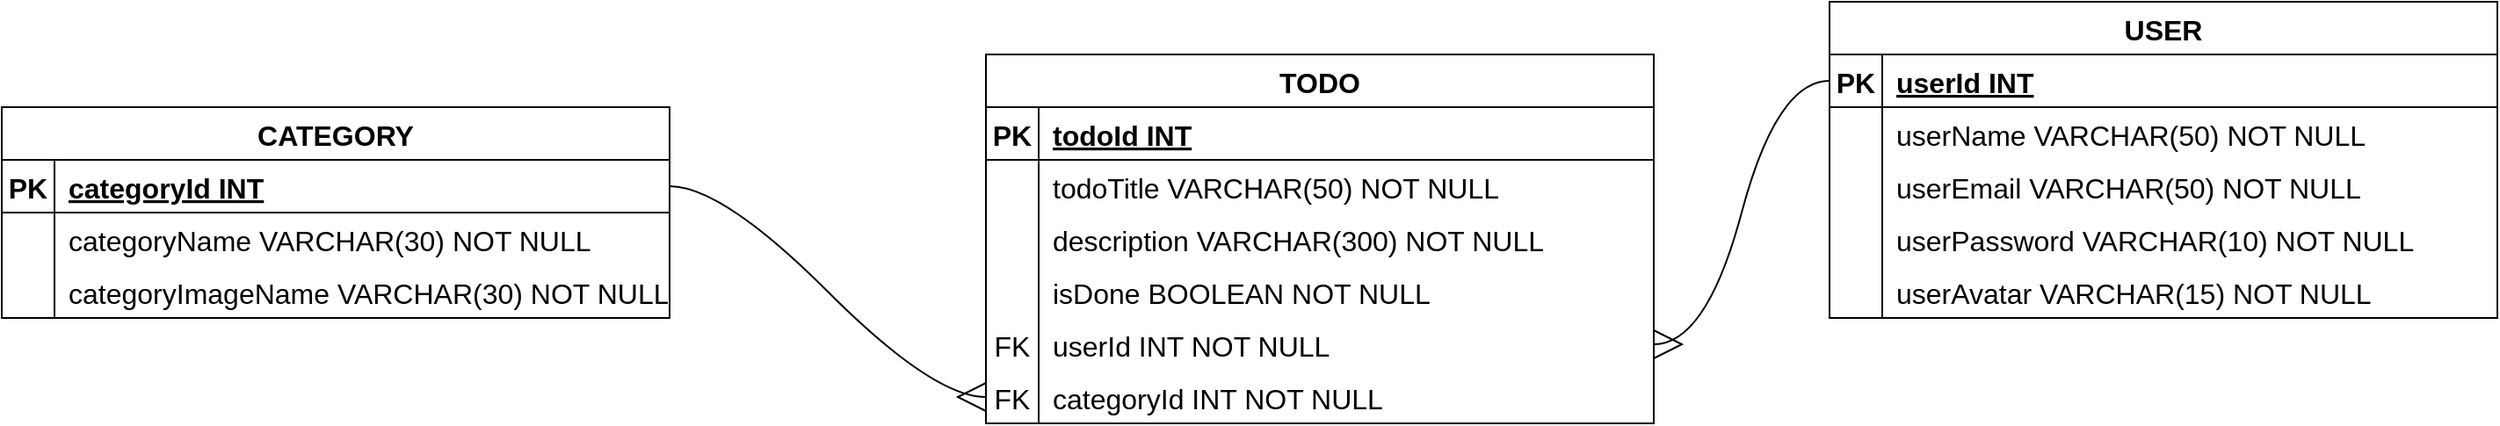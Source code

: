 <mxfile version="20.8.16" type="device"><diagram id="R2lEEEUBdFMjLlhIrx00" name="Page-1"><mxGraphModel dx="2094" dy="541" grid="1" gridSize="10" guides="1" tooltips="1" connect="1" arrows="1" fold="1" page="1" pageScale="1" pageWidth="850" pageHeight="1100" math="0" shadow="0" extFonts="Permanent Marker^https://fonts.googleapis.com/css?family=Permanent+Marker"><root><mxCell id="0"/><mxCell id="1" parent="0"/><mxCell id="GuSMgM7VLVBE2KxXZUzH-1" value="TODO" style="shape=table;startSize=30;container=1;collapsible=1;childLayout=tableLayout;fixedRows=1;rowLines=0;fontStyle=1;align=center;resizeLast=1;fontSize=16;" parent="1" vertex="1"><mxGeometry x="-80" y="280" width="380" height="210" as="geometry"/></mxCell><mxCell id="GuSMgM7VLVBE2KxXZUzH-2" value="" style="shape=tableRow;horizontal=0;startSize=0;swimlaneHead=0;swimlaneBody=0;fillColor=none;collapsible=0;dropTarget=0;points=[[0,0.5],[1,0.5]];portConstraint=eastwest;top=0;left=0;right=0;bottom=1;fontSize=16;" parent="GuSMgM7VLVBE2KxXZUzH-1" vertex="1"><mxGeometry y="30" width="380" height="30" as="geometry"/></mxCell><mxCell id="GuSMgM7VLVBE2KxXZUzH-3" value="PK" style="shape=partialRectangle;connectable=0;fillColor=none;top=0;left=0;bottom=0;right=0;fontStyle=1;overflow=hidden;fontSize=16;" parent="GuSMgM7VLVBE2KxXZUzH-2" vertex="1"><mxGeometry width="30" height="30" as="geometry"><mxRectangle width="30" height="30" as="alternateBounds"/></mxGeometry></mxCell><mxCell id="GuSMgM7VLVBE2KxXZUzH-4" value="todoId INT" style="shape=partialRectangle;connectable=0;fillColor=none;top=0;left=0;bottom=0;right=0;align=left;spacingLeft=6;fontStyle=5;overflow=hidden;fontSize=16;" parent="GuSMgM7VLVBE2KxXZUzH-2" vertex="1"><mxGeometry x="30" width="350" height="30" as="geometry"><mxRectangle width="350" height="30" as="alternateBounds"/></mxGeometry></mxCell><mxCell id="GuSMgM7VLVBE2KxXZUzH-5" value="" style="shape=tableRow;horizontal=0;startSize=0;swimlaneHead=0;swimlaneBody=0;fillColor=none;collapsible=0;dropTarget=0;points=[[0,0.5],[1,0.5]];portConstraint=eastwest;top=0;left=0;right=0;bottom=0;fontSize=16;" parent="GuSMgM7VLVBE2KxXZUzH-1" vertex="1"><mxGeometry y="60" width="380" height="30" as="geometry"/></mxCell><mxCell id="GuSMgM7VLVBE2KxXZUzH-6" value="" style="shape=partialRectangle;connectable=0;fillColor=none;top=0;left=0;bottom=0;right=0;editable=1;overflow=hidden;fontSize=16;" parent="GuSMgM7VLVBE2KxXZUzH-5" vertex="1"><mxGeometry width="30" height="30" as="geometry"><mxRectangle width="30" height="30" as="alternateBounds"/></mxGeometry></mxCell><mxCell id="GuSMgM7VLVBE2KxXZUzH-7" value="todoTitle VARCHAR(50) NOT NULL" style="shape=partialRectangle;connectable=0;fillColor=none;top=0;left=0;bottom=0;right=0;align=left;spacingLeft=6;overflow=hidden;fontSize=16;" parent="GuSMgM7VLVBE2KxXZUzH-5" vertex="1"><mxGeometry x="30" width="350" height="30" as="geometry"><mxRectangle width="350" height="30" as="alternateBounds"/></mxGeometry></mxCell><mxCell id="GuSMgM7VLVBE2KxXZUzH-63" value="" style="shape=tableRow;horizontal=0;startSize=0;swimlaneHead=0;swimlaneBody=0;fillColor=none;collapsible=0;dropTarget=0;points=[[0,0.5],[1,0.5]];portConstraint=eastwest;top=0;left=0;right=0;bottom=0;fontSize=16;" parent="GuSMgM7VLVBE2KxXZUzH-1" vertex="1"><mxGeometry y="90" width="380" height="30" as="geometry"/></mxCell><mxCell id="GuSMgM7VLVBE2KxXZUzH-64" value="" style="shape=partialRectangle;connectable=0;fillColor=none;top=0;left=0;bottom=0;right=0;editable=1;overflow=hidden;fontSize=16;" parent="GuSMgM7VLVBE2KxXZUzH-63" vertex="1"><mxGeometry width="30" height="30" as="geometry"><mxRectangle width="30" height="30" as="alternateBounds"/></mxGeometry></mxCell><mxCell id="GuSMgM7VLVBE2KxXZUzH-65" value="description VARCHAR(300) NOT NULL" style="shape=partialRectangle;connectable=0;fillColor=none;top=0;left=0;bottom=0;right=0;align=left;spacingLeft=6;overflow=hidden;fontSize=16;" parent="GuSMgM7VLVBE2KxXZUzH-63" vertex="1"><mxGeometry x="30" width="350" height="30" as="geometry"><mxRectangle width="350" height="30" as="alternateBounds"/></mxGeometry></mxCell><mxCell id="GuSMgM7VLVBE2KxXZUzH-95" value="" style="shape=tableRow;horizontal=0;startSize=0;swimlaneHead=0;swimlaneBody=0;fillColor=none;collapsible=0;dropTarget=0;points=[[0,0.5],[1,0.5]];portConstraint=eastwest;top=0;left=0;right=0;bottom=0;fontSize=16;" parent="GuSMgM7VLVBE2KxXZUzH-1" vertex="1"><mxGeometry y="120" width="380" height="30" as="geometry"/></mxCell><mxCell id="GuSMgM7VLVBE2KxXZUzH-96" value="" style="shape=partialRectangle;connectable=0;fillColor=none;top=0;left=0;bottom=0;right=0;editable=1;overflow=hidden;fontSize=16;" parent="GuSMgM7VLVBE2KxXZUzH-95" vertex="1"><mxGeometry width="30" height="30" as="geometry"><mxRectangle width="30" height="30" as="alternateBounds"/></mxGeometry></mxCell><mxCell id="GuSMgM7VLVBE2KxXZUzH-97" value="isDone BOOLEAN NOT NULL" style="shape=partialRectangle;connectable=0;fillColor=none;top=0;left=0;bottom=0;right=0;align=left;spacingLeft=6;overflow=hidden;fontSize=16;" parent="GuSMgM7VLVBE2KxXZUzH-95" vertex="1"><mxGeometry x="30" width="350" height="30" as="geometry"><mxRectangle width="350" height="30" as="alternateBounds"/></mxGeometry></mxCell><mxCell id="GuSMgM7VLVBE2KxXZUzH-82" value="" style="shape=tableRow;horizontal=0;startSize=0;swimlaneHead=0;swimlaneBody=0;fillColor=none;collapsible=0;dropTarget=0;points=[[0,0.5],[1,0.5]];portConstraint=eastwest;top=0;left=0;right=0;bottom=0;fontSize=16;" parent="GuSMgM7VLVBE2KxXZUzH-1" vertex="1"><mxGeometry y="150" width="380" height="30" as="geometry"/></mxCell><mxCell id="GuSMgM7VLVBE2KxXZUzH-83" value="FK" style="shape=partialRectangle;connectable=0;fillColor=none;top=0;left=0;bottom=0;right=0;editable=1;overflow=hidden;fontSize=16;" parent="GuSMgM7VLVBE2KxXZUzH-82" vertex="1"><mxGeometry width="30" height="30" as="geometry"><mxRectangle width="30" height="30" as="alternateBounds"/></mxGeometry></mxCell><mxCell id="GuSMgM7VLVBE2KxXZUzH-84" value="userId INT NOT NULL" style="shape=partialRectangle;connectable=0;fillColor=none;top=0;left=0;bottom=0;right=0;align=left;spacingLeft=6;overflow=hidden;fontSize=16;" parent="GuSMgM7VLVBE2KxXZUzH-82" vertex="1"><mxGeometry x="30" width="350" height="30" as="geometry"><mxRectangle width="350" height="30" as="alternateBounds"/></mxGeometry></mxCell><mxCell id="GuSMgM7VLVBE2KxXZUzH-66" value="" style="shape=tableRow;horizontal=0;startSize=0;swimlaneHead=0;swimlaneBody=0;fillColor=none;collapsible=0;dropTarget=0;points=[[0,0.5],[1,0.5]];portConstraint=eastwest;top=0;left=0;right=0;bottom=0;fontSize=16;" parent="GuSMgM7VLVBE2KxXZUzH-1" vertex="1"><mxGeometry y="180" width="380" height="30" as="geometry"/></mxCell><mxCell id="GuSMgM7VLVBE2KxXZUzH-67" value="FK" style="shape=partialRectangle;connectable=0;fillColor=none;top=0;left=0;bottom=0;right=0;editable=1;overflow=hidden;fontSize=16;" parent="GuSMgM7VLVBE2KxXZUzH-66" vertex="1"><mxGeometry width="30" height="30" as="geometry"><mxRectangle width="30" height="30" as="alternateBounds"/></mxGeometry></mxCell><mxCell id="GuSMgM7VLVBE2KxXZUzH-68" value="categoryId INT NOT NULL" style="shape=partialRectangle;connectable=0;fillColor=none;top=0;left=0;bottom=0;right=0;align=left;spacingLeft=6;overflow=hidden;fontSize=16;" parent="GuSMgM7VLVBE2KxXZUzH-66" vertex="1"><mxGeometry x="30" width="350" height="30" as="geometry"><mxRectangle width="350" height="30" as="alternateBounds"/></mxGeometry></mxCell><mxCell id="GuSMgM7VLVBE2KxXZUzH-17" value="" style="shape=partialRectangle;connectable=0;fillColor=none;top=0;left=0;bottom=0;right=0;editable=1;overflow=hidden;fontSize=16;" parent="1" vertex="1"><mxGeometry x="220" y="460" width="30" height="30" as="geometry"><mxRectangle width="30" height="30" as="alternateBounds"/></mxGeometry></mxCell><mxCell id="GuSMgM7VLVBE2KxXZUzH-18" value="USER" style="shape=table;startSize=30;container=1;collapsible=1;childLayout=tableLayout;fixedRows=1;rowLines=0;fontStyle=1;align=center;resizeLast=1;fontSize=16;" parent="1" vertex="1"><mxGeometry x="400" y="250" width="380" height="180" as="geometry"/></mxCell><mxCell id="GuSMgM7VLVBE2KxXZUzH-19" value="" style="shape=tableRow;horizontal=0;startSize=0;swimlaneHead=0;swimlaneBody=0;fillColor=none;collapsible=0;dropTarget=0;points=[[0,0.5],[1,0.5]];portConstraint=eastwest;top=0;left=0;right=0;bottom=1;fontSize=16;" parent="GuSMgM7VLVBE2KxXZUzH-18" vertex="1"><mxGeometry y="30" width="380" height="30" as="geometry"/></mxCell><mxCell id="GuSMgM7VLVBE2KxXZUzH-20" value="PK" style="shape=partialRectangle;connectable=0;fillColor=none;top=0;left=0;bottom=0;right=0;fontStyle=1;overflow=hidden;fontSize=16;" parent="GuSMgM7VLVBE2KxXZUzH-19" vertex="1"><mxGeometry width="30" height="30" as="geometry"><mxRectangle width="30" height="30" as="alternateBounds"/></mxGeometry></mxCell><mxCell id="GuSMgM7VLVBE2KxXZUzH-21" value="userId INT" style="shape=partialRectangle;connectable=0;fillColor=none;top=0;left=0;bottom=0;right=0;align=left;spacingLeft=6;fontStyle=5;overflow=hidden;fontSize=16;" parent="GuSMgM7VLVBE2KxXZUzH-19" vertex="1"><mxGeometry x="30" width="350" height="30" as="geometry"><mxRectangle width="350" height="30" as="alternateBounds"/></mxGeometry></mxCell><mxCell id="GuSMgM7VLVBE2KxXZUzH-22" value="" style="shape=tableRow;horizontal=0;startSize=0;swimlaneHead=0;swimlaneBody=0;fillColor=none;collapsible=0;dropTarget=0;points=[[0,0.5],[1,0.5]];portConstraint=eastwest;top=0;left=0;right=0;bottom=0;fontSize=16;" parent="GuSMgM7VLVBE2KxXZUzH-18" vertex="1"><mxGeometry y="60" width="380" height="30" as="geometry"/></mxCell><mxCell id="GuSMgM7VLVBE2KxXZUzH-23" value="" style="shape=partialRectangle;connectable=0;fillColor=none;top=0;left=0;bottom=0;right=0;editable=1;overflow=hidden;fontSize=16;" parent="GuSMgM7VLVBE2KxXZUzH-22" vertex="1"><mxGeometry width="30" height="30" as="geometry"><mxRectangle width="30" height="30" as="alternateBounds"/></mxGeometry></mxCell><mxCell id="GuSMgM7VLVBE2KxXZUzH-24" value="userName VARCHAR(50) NOT NULL" style="shape=partialRectangle;connectable=0;fillColor=none;top=0;left=0;bottom=0;right=0;align=left;spacingLeft=6;overflow=hidden;fontSize=16;" parent="GuSMgM7VLVBE2KxXZUzH-22" vertex="1"><mxGeometry x="30" width="350" height="30" as="geometry"><mxRectangle width="350" height="30" as="alternateBounds"/></mxGeometry></mxCell><mxCell id="GuSMgM7VLVBE2KxXZUzH-86" value="" style="shape=tableRow;horizontal=0;startSize=0;swimlaneHead=0;swimlaneBody=0;fillColor=none;collapsible=0;dropTarget=0;points=[[0,0.5],[1,0.5]];portConstraint=eastwest;top=0;left=0;right=0;bottom=0;fontSize=16;" parent="GuSMgM7VLVBE2KxXZUzH-18" vertex="1"><mxGeometry y="90" width="380" height="30" as="geometry"/></mxCell><mxCell id="GuSMgM7VLVBE2KxXZUzH-87" value="" style="shape=partialRectangle;connectable=0;fillColor=none;top=0;left=0;bottom=0;right=0;editable=1;overflow=hidden;fontSize=16;" parent="GuSMgM7VLVBE2KxXZUzH-86" vertex="1"><mxGeometry width="30" height="30" as="geometry"><mxRectangle width="30" height="30" as="alternateBounds"/></mxGeometry></mxCell><mxCell id="GuSMgM7VLVBE2KxXZUzH-88" value="userEmail VARCHAR(50) NOT NULL" style="shape=partialRectangle;connectable=0;fillColor=none;top=0;left=0;bottom=0;right=0;align=left;spacingLeft=6;overflow=hidden;fontSize=16;" parent="GuSMgM7VLVBE2KxXZUzH-86" vertex="1"><mxGeometry x="30" width="350" height="30" as="geometry"><mxRectangle width="350" height="30" as="alternateBounds"/></mxGeometry></mxCell><mxCell id="GuSMgM7VLVBE2KxXZUzH-89" value="" style="shape=tableRow;horizontal=0;startSize=0;swimlaneHead=0;swimlaneBody=0;fillColor=none;collapsible=0;dropTarget=0;points=[[0,0.5],[1,0.5]];portConstraint=eastwest;top=0;left=0;right=0;bottom=0;fontSize=16;" parent="GuSMgM7VLVBE2KxXZUzH-18" vertex="1"><mxGeometry y="120" width="380" height="30" as="geometry"/></mxCell><mxCell id="GuSMgM7VLVBE2KxXZUzH-90" value="" style="shape=partialRectangle;connectable=0;fillColor=none;top=0;left=0;bottom=0;right=0;editable=1;overflow=hidden;fontSize=16;" parent="GuSMgM7VLVBE2KxXZUzH-89" vertex="1"><mxGeometry width="30" height="30" as="geometry"><mxRectangle width="30" height="30" as="alternateBounds"/></mxGeometry></mxCell><mxCell id="GuSMgM7VLVBE2KxXZUzH-91" value="userPassword VARCHAR(10) NOT NULL" style="shape=partialRectangle;connectable=0;fillColor=none;top=0;left=0;bottom=0;right=0;align=left;spacingLeft=6;overflow=hidden;fontSize=16;" parent="GuSMgM7VLVBE2KxXZUzH-89" vertex="1"><mxGeometry x="30" width="350" height="30" as="geometry"><mxRectangle width="350" height="30" as="alternateBounds"/></mxGeometry></mxCell><mxCell id="GuSMgM7VLVBE2KxXZUzH-92" value="" style="shape=tableRow;horizontal=0;startSize=0;swimlaneHead=0;swimlaneBody=0;fillColor=none;collapsible=0;dropTarget=0;points=[[0,0.5],[1,0.5]];portConstraint=eastwest;top=0;left=0;right=0;bottom=0;fontSize=16;" parent="GuSMgM7VLVBE2KxXZUzH-18" vertex="1"><mxGeometry y="150" width="380" height="30" as="geometry"/></mxCell><mxCell id="GuSMgM7VLVBE2KxXZUzH-93" value="" style="shape=partialRectangle;connectable=0;fillColor=none;top=0;left=0;bottom=0;right=0;editable=1;overflow=hidden;fontSize=16;" parent="GuSMgM7VLVBE2KxXZUzH-92" vertex="1"><mxGeometry width="30" height="30" as="geometry"><mxRectangle width="30" height="30" as="alternateBounds"/></mxGeometry></mxCell><mxCell id="GuSMgM7VLVBE2KxXZUzH-94" value="userAvatar VARCHAR(15) NOT NULL" style="shape=partialRectangle;connectable=0;fillColor=none;top=0;left=0;bottom=0;right=0;align=left;spacingLeft=6;overflow=hidden;fontSize=16;" parent="GuSMgM7VLVBE2KxXZUzH-92" vertex="1"><mxGeometry x="30" width="350" height="30" as="geometry"><mxRectangle width="350" height="30" as="alternateBounds"/></mxGeometry></mxCell><mxCell id="GuSMgM7VLVBE2KxXZUzH-47" value="CATEGORY" style="shape=table;startSize=30;container=1;collapsible=1;childLayout=tableLayout;fixedRows=1;rowLines=0;fontStyle=1;align=center;resizeLast=1;fontSize=16;" parent="1" vertex="1"><mxGeometry x="-640" y="310" width="380" height="120" as="geometry"/></mxCell><mxCell id="GuSMgM7VLVBE2KxXZUzH-48" value="" style="shape=tableRow;horizontal=0;startSize=0;swimlaneHead=0;swimlaneBody=0;fillColor=none;collapsible=0;dropTarget=0;points=[[0,0.5],[1,0.5]];portConstraint=eastwest;top=0;left=0;right=0;bottom=1;fontSize=16;" parent="GuSMgM7VLVBE2KxXZUzH-47" vertex="1"><mxGeometry y="30" width="380" height="30" as="geometry"/></mxCell><mxCell id="GuSMgM7VLVBE2KxXZUzH-49" value="PK" style="shape=partialRectangle;connectable=0;fillColor=none;top=0;left=0;bottom=0;right=0;fontStyle=1;overflow=hidden;fontSize=16;" parent="GuSMgM7VLVBE2KxXZUzH-48" vertex="1"><mxGeometry width="30" height="30" as="geometry"><mxRectangle width="30" height="30" as="alternateBounds"/></mxGeometry></mxCell><mxCell id="GuSMgM7VLVBE2KxXZUzH-50" value="categoryId INT" style="shape=partialRectangle;connectable=0;fillColor=none;top=0;left=0;bottom=0;right=0;align=left;spacingLeft=6;fontStyle=5;overflow=hidden;fontSize=16;" parent="GuSMgM7VLVBE2KxXZUzH-48" vertex="1"><mxGeometry x="30" width="350" height="30" as="geometry"><mxRectangle width="350" height="30" as="alternateBounds"/></mxGeometry></mxCell><mxCell id="GuSMgM7VLVBE2KxXZUzH-51" value="" style="shape=tableRow;horizontal=0;startSize=0;swimlaneHead=0;swimlaneBody=0;fillColor=none;collapsible=0;dropTarget=0;points=[[0,0.5],[1,0.5]];portConstraint=eastwest;top=0;left=0;right=0;bottom=0;fontSize=16;" parent="GuSMgM7VLVBE2KxXZUzH-47" vertex="1"><mxGeometry y="60" width="380" height="30" as="geometry"/></mxCell><mxCell id="GuSMgM7VLVBE2KxXZUzH-52" value="" style="shape=partialRectangle;connectable=0;fillColor=none;top=0;left=0;bottom=0;right=0;editable=1;overflow=hidden;fontSize=16;" parent="GuSMgM7VLVBE2KxXZUzH-51" vertex="1"><mxGeometry width="30" height="30" as="geometry"><mxRectangle width="30" height="30" as="alternateBounds"/></mxGeometry></mxCell><mxCell id="GuSMgM7VLVBE2KxXZUzH-53" value="categoryName VARCHAR(30) NOT NULL" style="shape=partialRectangle;connectable=0;fillColor=none;top=0;left=0;bottom=0;right=0;align=left;spacingLeft=6;overflow=hidden;fontSize=16;" parent="GuSMgM7VLVBE2KxXZUzH-51" vertex="1"><mxGeometry x="30" width="350" height="30" as="geometry"><mxRectangle width="350" height="30" as="alternateBounds"/></mxGeometry></mxCell><mxCell id="GuSMgM7VLVBE2KxXZUzH-57" value="" style="shape=tableRow;horizontal=0;startSize=0;swimlaneHead=0;swimlaneBody=0;fillColor=none;collapsible=0;dropTarget=0;points=[[0,0.5],[1,0.5]];portConstraint=eastwest;top=0;left=0;right=0;bottom=0;fontSize=16;" parent="GuSMgM7VLVBE2KxXZUzH-47" vertex="1"><mxGeometry y="90" width="380" height="30" as="geometry"/></mxCell><mxCell id="GuSMgM7VLVBE2KxXZUzH-58" value="" style="shape=partialRectangle;connectable=0;fillColor=none;top=0;left=0;bottom=0;right=0;editable=1;overflow=hidden;fontSize=16;" parent="GuSMgM7VLVBE2KxXZUzH-57" vertex="1"><mxGeometry width="30" height="30" as="geometry"><mxRectangle width="30" height="30" as="alternateBounds"/></mxGeometry></mxCell><mxCell id="GuSMgM7VLVBE2KxXZUzH-59" value="categoryImageName VARCHAR(30) NOT NULL" style="shape=partialRectangle;connectable=0;fillColor=none;top=0;left=0;bottom=0;right=0;align=left;spacingLeft=6;overflow=hidden;fontSize=16;" parent="GuSMgM7VLVBE2KxXZUzH-57" vertex="1"><mxGeometry x="30" width="350" height="30" as="geometry"><mxRectangle width="350" height="30" as="alternateBounds"/></mxGeometry></mxCell><mxCell id="GuSMgM7VLVBE2KxXZUzH-85" value="" style="edgeStyle=entityRelationEdgeStyle;fontSize=12;html=1;endArrow=ERmany;rounded=0;startSize=14;endSize=14;sourcePerimeterSpacing=8;targetPerimeterSpacing=8;curved=1;entryX=0;entryY=0.5;entryDx=0;entryDy=0;exitX=1;exitY=0.5;exitDx=0;exitDy=0;" parent="1" source="GuSMgM7VLVBE2KxXZUzH-48" target="GuSMgM7VLVBE2KxXZUzH-66" edge="1"><mxGeometry width="100" height="100" relative="1" as="geometry"><mxPoint x="-210" y="310" as="sourcePoint"/><mxPoint x="160" y="90" as="targetPoint"/></mxGeometry></mxCell><mxCell id="GuSMgM7VLVBE2KxXZUzH-98" value="" style="edgeStyle=entityRelationEdgeStyle;fontSize=12;html=1;endArrow=ERmany;rounded=0;startSize=14;endSize=14;sourcePerimeterSpacing=8;targetPerimeterSpacing=8;curved=1;entryX=1;entryY=0.5;entryDx=0;entryDy=0;exitX=0;exitY=0.5;exitDx=0;exitDy=0;" parent="1" source="GuSMgM7VLVBE2KxXZUzH-19" target="GuSMgM7VLVBE2KxXZUzH-82" edge="1"><mxGeometry width="100" height="100" relative="1" as="geometry"><mxPoint x="330" y="320" as="sourcePoint"/><mxPoint x="510" y="440" as="targetPoint"/></mxGeometry></mxCell></root></mxGraphModel></diagram></mxfile>